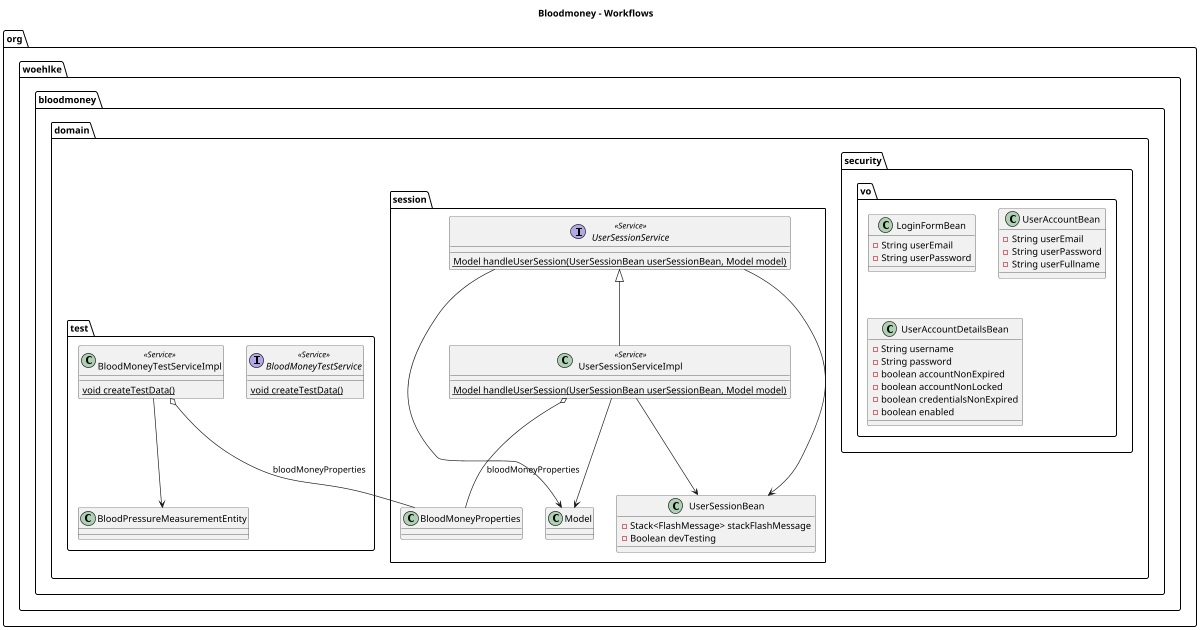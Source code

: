 @startuml

title Bloodmoney - Workflows
'https://plantuml.com/class-diagram

'left to right direction
top to bottom direction

scale 1200 width

package org.woehlke.bloodmoney {
  package org.woehlke.bloodmoney.domain {
      package org.woehlke.bloodmoney.domain.security.vo {

            class LoginFormBean {
                - String userEmail
                - String userPassword
            }
            class UserAccountBean {
                - String userEmail
                - String userPassword
                - String userFullname
            }
            class UserAccountDetailsBean {
               - String username
               - String password
               - boolean accountNonExpired
               - boolean accountNonLocked
               - boolean credentialsNonExpired
               - boolean enabled
            }
      }
      package org.woehlke.bloodmoney.domain.session {
        class UserSessionBean {
          - Stack<FlashMessage> stackFlashMessage
          - Boolean devTesting
        }
        interface UserSessionService << Service >> {
          {static} Model handleUserSession(UserSessionBean userSessionBean, Model model)
        }
        class UserSessionServiceImpl  << Service >> {
            {static} Model handleUserSession(UserSessionBean userSessionBean, Model model)
        }
        UserSessionService <|-- UserSessionServiceImpl
        UserSessionServiceImpl o-- BloodMoneyProperties: bloodMoneyProperties
        UserSessionService --> UserSessionBean
        UserSessionServiceImpl --> UserSessionBean
        UserSessionService --> Model
        UserSessionServiceImpl --> Model
      }
      package org.woehlke.bloodmoney.domain.test {

        interface BloodMoneyTestService << Service >> {
          {static} void createTestData()
        }
        class BloodMoneyTestServiceImpl << Service >> {
          {static} void createTestData()
        }
        BloodMoneyTestServiceImpl o-- BloodMoneyProperties: bloodMoneyProperties
        BloodMoneyTestServiceImpl --> BloodPressureMeasurementEntity
      }
}

@enduml
